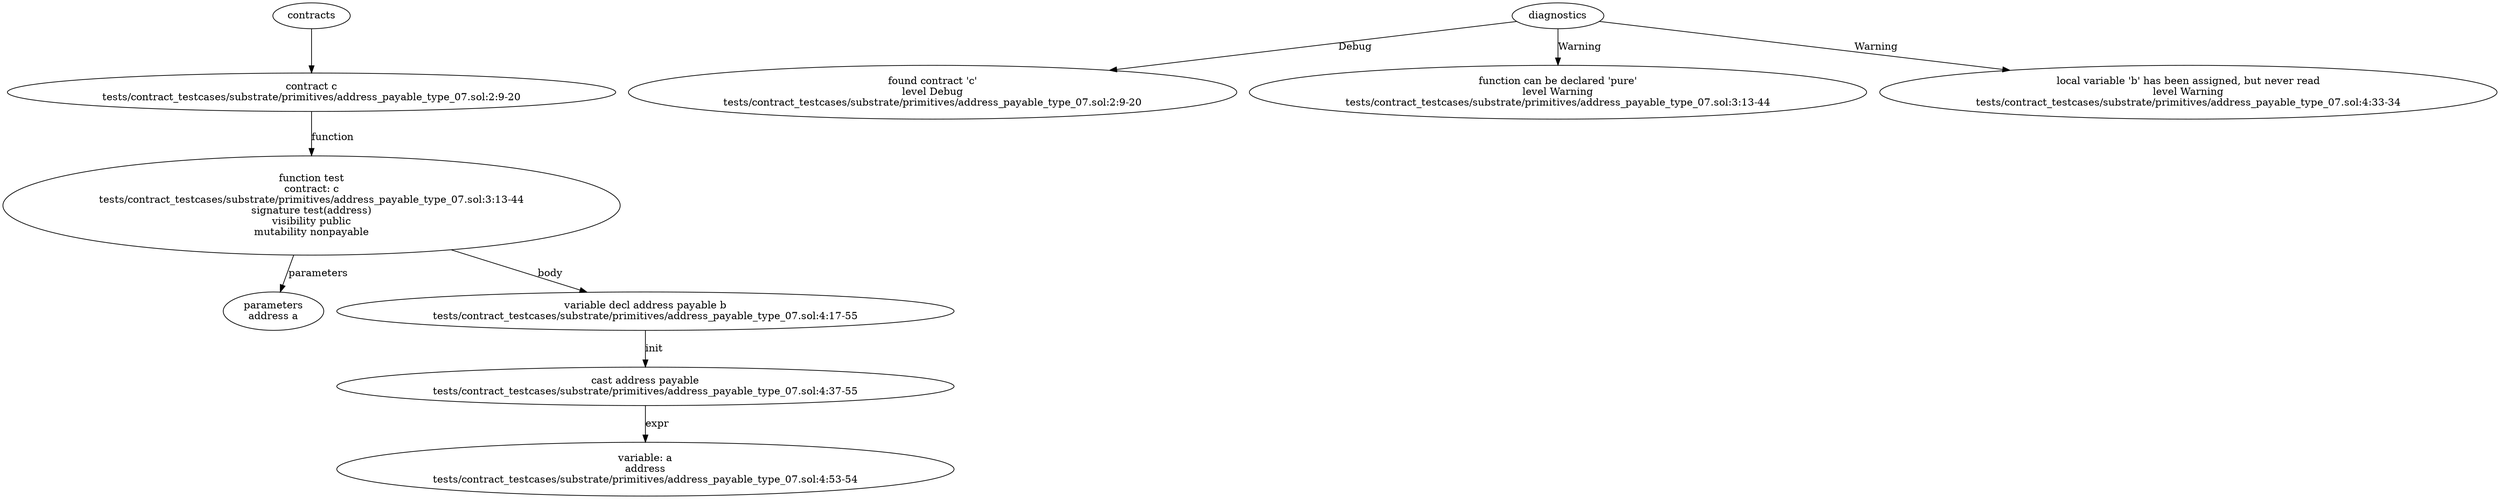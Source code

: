 strict digraph "tests/contract_testcases/substrate/primitives/address_payable_type_07.sol" {
	contract [label="contract c\ntests/contract_testcases/substrate/primitives/address_payable_type_07.sol:2:9-20"]
	test [label="function test\ncontract: c\ntests/contract_testcases/substrate/primitives/address_payable_type_07.sol:3:13-44\nsignature test(address)\nvisibility public\nmutability nonpayable"]
	parameters [label="parameters\naddress a"]
	var_decl [label="variable decl address payable b\ntests/contract_testcases/substrate/primitives/address_payable_type_07.sol:4:17-55"]
	cast [label="cast address payable\ntests/contract_testcases/substrate/primitives/address_payable_type_07.sol:4:37-55"]
	variable [label="variable: a\naddress\ntests/contract_testcases/substrate/primitives/address_payable_type_07.sol:4:53-54"]
	diagnostic [label="found contract 'c'\nlevel Debug\ntests/contract_testcases/substrate/primitives/address_payable_type_07.sol:2:9-20"]
	diagnostic_9 [label="function can be declared 'pure'\nlevel Warning\ntests/contract_testcases/substrate/primitives/address_payable_type_07.sol:3:13-44"]
	diagnostic_10 [label="local variable 'b' has been assigned, but never read\nlevel Warning\ntests/contract_testcases/substrate/primitives/address_payable_type_07.sol:4:33-34"]
	contracts -> contract
	contract -> test [label="function"]
	test -> parameters [label="parameters"]
	test -> var_decl [label="body"]
	var_decl -> cast [label="init"]
	cast -> variable [label="expr"]
	diagnostics -> diagnostic [label="Debug"]
	diagnostics -> diagnostic_9 [label="Warning"]
	diagnostics -> diagnostic_10 [label="Warning"]
}
